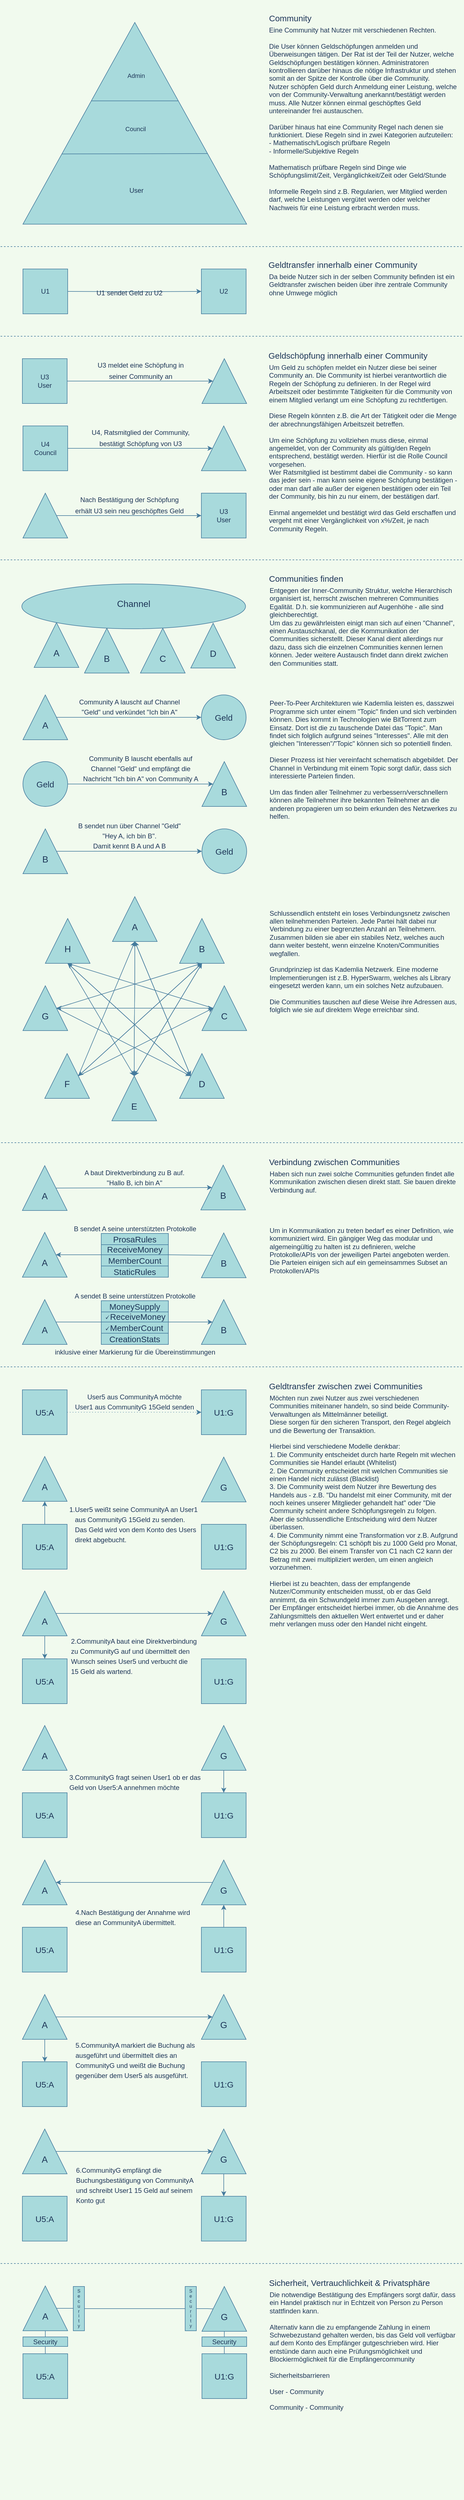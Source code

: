 <mxfile>
    <diagram id="wyb5WhILS7ZEgYiXsJ8k" name="Page-1">
        <mxGraphModel dx="1204" dy="957" grid="1" gridSize="10" guides="1" tooltips="1" connect="1" arrows="1" fold="1" page="1" pageScale="1" pageWidth="827" pageHeight="1169" background="#F1FAEE" math="0" shadow="0">
            <root>
                <mxCell id="0"/>
                <mxCell id="1" parent="0"/>
                <mxCell id="2" value="" style="triangle;whiteSpace=wrap;html=1;direction=north;fillColor=#A8DADC;strokeColor=#457B9D;fontColor=#1D3557;" parent="1" vertex="1">
                    <mxGeometry x="40" y="40" width="400" height="360" as="geometry"/>
                </mxCell>
                <mxCell id="4" value="" style="endArrow=none;html=1;entryX=0.611;entryY=0.694;entryDx=0;entryDy=0;entryPerimeter=0;exitX=0.611;exitY=0.305;exitDx=0;exitDy=0;exitPerimeter=0;strokeColor=#457B9D;fontColor=#1D3557;labelBackgroundColor=#F1FAEE;" parent="1" source="2" target="2" edge="1">
                    <mxGeometry width="50" height="50" relative="1" as="geometry">
                        <mxPoint x="163" y="180" as="sourcePoint"/>
                        <mxPoint x="300" y="180" as="targetPoint"/>
                    </mxGeometry>
                </mxCell>
                <mxCell id="5" value="Admin" style="edgeLabel;html=1;align=center;verticalAlign=middle;resizable=0;points=[];labelBackgroundColor=none;fontColor=#1D3557;" parent="4" vertex="1" connectable="0">
                    <mxGeometry x="0.686" y="-2" relative="1" as="geometry">
                        <mxPoint x="-51" y="-47" as="offset"/>
                    </mxGeometry>
                </mxCell>
                <mxCell id="6" value="" style="endArrow=none;html=1;exitX=0.348;exitY=0.174;exitDx=0;exitDy=0;exitPerimeter=0;entryX=0.35;entryY=0.825;entryDx=0;entryDy=0;entryPerimeter=0;strokeColor=#457B9D;fontColor=#1D3557;labelBackgroundColor=#F1FAEE;" parent="1" source="2" target="2" edge="1">
                    <mxGeometry width="50" height="50" relative="1" as="geometry">
                        <mxPoint x="140" y="274" as="sourcePoint"/>
                        <mxPoint x="340" y="274" as="targetPoint"/>
                    </mxGeometry>
                </mxCell>
                <mxCell id="7" value="Council" style="edgeLabel;html=1;align=center;verticalAlign=middle;resizable=0;points=[];labelBackgroundColor=none;fontColor=#1D3557;" parent="6" vertex="1" connectable="0">
                    <mxGeometry x="0.686" y="-2" relative="1" as="geometry">
                        <mxPoint x="-88" y="-46" as="offset"/>
                    </mxGeometry>
                </mxCell>
                <mxCell id="12" value="User" style="text;html=1;strokeColor=none;fillColor=none;align=center;verticalAlign=middle;whiteSpace=wrap;rounded=0;fontColor=#1D3557;" parent="1" vertex="1">
                    <mxGeometry x="223" y="330" width="40" height="20" as="geometry"/>
                </mxCell>
                <mxCell id="22" value="&lt;font style=&quot;font-size: 12px&quot;&gt;U1 sendet Geld zu U2&lt;br&gt;&lt;/font&gt;" style="edgeStyle=orthogonalEdgeStyle;rounded=0;orthogonalLoop=1;jettySize=auto;html=1;exitX=1;exitY=0.5;exitDx=0;exitDy=0;entryX=0;entryY=0.5;entryDx=0;entryDy=0;fontSize=16;strokeColor=#457B9D;fontColor=#1D3557;labelBackgroundColor=none;" parent="1" target="14" edge="1">
                    <mxGeometry y="10" relative="1" as="geometry">
                        <mxPoint x="120.0" y="520" as="sourcePoint"/>
                        <mxPoint x="320" y="520" as="targetPoint"/>
                        <mxPoint as="offset"/>
                    </mxGeometry>
                </mxCell>
                <mxCell id="13" value="U1" style="whiteSpace=wrap;html=1;aspect=fixed;strokeColor=#457B9D;fillColor=#A8DADC;fontColor=#1D3557;" parent="1" vertex="1">
                    <mxGeometry x="40" y="480" width="80" height="80" as="geometry"/>
                </mxCell>
                <mxCell id="14" value="U2" style="whiteSpace=wrap;html=1;aspect=fixed;fontColor=#1D3557;strokeColor=#457B9D;fillColor=#A8DADC;" parent="1" vertex="1">
                    <mxGeometry x="359" y="480" width="80" height="80" as="geometry"/>
                </mxCell>
                <mxCell id="27" value="&lt;font style=&quot;font-size: 12px&quot;&gt;U4, Ratsmitglied der Community,&lt;br&gt;bestätigt Schöpfung von U3&lt;/font&gt;" style="edgeStyle=orthogonalEdgeStyle;rounded=0;orthogonalLoop=1;jettySize=auto;html=1;exitX=1;exitY=0.5;exitDx=0;exitDy=0;fontSize=16;entryX=0.5;entryY=0;entryDx=0;entryDy=0;labelBackgroundColor=none;strokeColor=#457B9D;fontColor=#1D3557;" parent="1" source="15" target="26" edge="1">
                    <mxGeometry y="20" relative="1" as="geometry">
                        <mxPoint x="310" y="800" as="targetPoint"/>
                        <mxPoint as="offset"/>
                    </mxGeometry>
                </mxCell>
                <mxCell id="15" value="U4&lt;br&gt;Council" style="whiteSpace=wrap;html=1;aspect=fixed;fillColor=#A8DADC;strokeColor=#457B9D;fontColor=#1D3557;" parent="1" vertex="1">
                    <mxGeometry x="40" y="760" width="80" height="80" as="geometry"/>
                </mxCell>
                <mxCell id="25" value="&lt;font style=&quot;font-size: 12px&quot;&gt;U3 meldet eine Schöpfung in&lt;br&gt;seiner Community an&lt;/font&gt;" style="edgeStyle=orthogonalEdgeStyle;rounded=0;orthogonalLoop=1;jettySize=auto;html=1;entryX=0.5;entryY=0;entryDx=0;entryDy=0;fontSize=16;strokeColor=#457B9D;fontColor=#1D3557;labelBackgroundColor=none;" parent="1" source="16" target="24" edge="1">
                    <mxGeometry x="0.004" y="20" relative="1" as="geometry">
                        <mxPoint as="offset"/>
                    </mxGeometry>
                </mxCell>
                <mxCell id="16" value="U3&lt;br&gt;User" style="whiteSpace=wrap;html=1;aspect=fixed;fontColor=#1D3557;strokeColor=#457B9D;fillColor=#A8DADC;" parent="1" vertex="1">
                    <mxGeometry x="39" y="640" width="80" height="80" as="geometry"/>
                </mxCell>
                <mxCell id="17" value="&lt;font style=&quot;font-size: 15px&quot;&gt;Community&lt;/font&gt;" style="text;html=1;strokeColor=none;fillColor=none;align=left;verticalAlign=middle;whiteSpace=wrap;rounded=0;fontSize=16;fontColor=#1D3557;" parent="1" vertex="1">
                    <mxGeometry x="478" y="25" width="340" height="14" as="geometry"/>
                </mxCell>
                <mxCell id="18" value="Eine Community hat Nutzer mit verschiedenen Rechten.&lt;br&gt;&lt;br&gt;Die User können Geldschöpfungen anmelden und Überweisungen tätigen. Der Rat ist der Teil der Nutzer, welche Geldschöpfungen bestätigen können. Administratoren kontrollieren darüber hinaus die nötige Infrastruktur und stehen somit an der Spitze der Kontrolle über die Community.&lt;br&gt;Nutzer schöpfen Geld durch Anmeldung einer Leistung, welche von der Community-Verwaltung anerkannt/bestätigt werden muss. Alle Nutzer können einmal geschöpftes Geld untereinander frei austauschen.&lt;br&gt;&lt;br&gt;Darüber hinaus hat eine Community Regel nach denen sie funktioniert. Diese Regeln sind in zwei Kategorien aufzuteilen:&lt;br&gt;- Mathematisch/Logisch prüfbare Regeln&lt;br&gt;- Informelle/Subjektive Regeln&lt;br&gt;&lt;br&gt;Mathematisch prüfbare Regeln sind Dinge wie Schöpfungslimit/Zeit, Vergänglichkeit/Zeit oder Geld/Stunde&lt;br&gt;&lt;br&gt;Informelle Regeln sind z.B. Regularien, wer Mitglied werden darf, welche Leistungen vergütet werden oder welcher Nachweis für eine Leistung erbracht werden muss." style="text;html=1;strokeColor=none;fillColor=none;align=left;verticalAlign=top;whiteSpace=wrap;rounded=0;fontColor=#1D3557;" parent="1" vertex="1">
                    <mxGeometry x="478" y="40" width="340" height="380" as="geometry"/>
                </mxCell>
                <mxCell id="21" value="" style="endArrow=none;dashed=1;html=1;fontSize=16;strokeColor=#457B9D;labelBackgroundColor=#F1FAEE;fontColor=#1D3557;" parent="1" edge="1">
                    <mxGeometry width="50" height="50" relative="1" as="geometry">
                        <mxPoint y="440" as="sourcePoint"/>
                        <mxPoint x="825" y="440" as="targetPoint"/>
                    </mxGeometry>
                </mxCell>
                <mxCell id="24" value="" style="triangle;whiteSpace=wrap;html=1;fontSize=16;align=left;verticalAlign=top;direction=north;fontColor=#1D3557;strokeColor=#457B9D;fillColor=#A8DADC;" parent="1" vertex="1">
                    <mxGeometry x="360" y="640" width="80" height="80" as="geometry"/>
                </mxCell>
                <mxCell id="26" value="" style="triangle;whiteSpace=wrap;html=1;fontSize=16;align=left;verticalAlign=top;direction=north;fillColor=#A8DADC;strokeColor=#457B9D;fontColor=#1D3557;" parent="1" vertex="1">
                    <mxGeometry x="359" y="760" width="80" height="80" as="geometry"/>
                </mxCell>
                <mxCell id="33" value="&lt;font style=&quot;font-size: 12px&quot;&gt;Nach Bestätigung der Schöpfung&lt;br&gt;erhält U3 sein neu geschöpftes Geld&lt;br&gt;&lt;/font&gt;" style="edgeStyle=orthogonalEdgeStyle;rounded=0;orthogonalLoop=1;jettySize=auto;html=1;exitX=0.5;exitY=1;exitDx=0;exitDy=0;entryX=0;entryY=0.5;entryDx=0;entryDy=0;fontSize=16;labelBackgroundColor=none;strokeColor=#457B9D;fontColor=#1D3557;" parent="1" source="30" target="31" edge="1">
                    <mxGeometry y="20" relative="1" as="geometry">
                        <mxPoint as="offset"/>
                    </mxGeometry>
                </mxCell>
                <mxCell id="30" value="" style="triangle;whiteSpace=wrap;html=1;fontSize=16;align=left;verticalAlign=top;direction=north;fillColor=#A8DADC;strokeColor=#457B9D;fontColor=#1D3557;" parent="1" vertex="1">
                    <mxGeometry x="40" y="880" width="80" height="80" as="geometry"/>
                </mxCell>
                <mxCell id="31" value="U3&lt;br&gt;User" style="whiteSpace=wrap;html=1;aspect=fixed;fillColor=#A8DADC;strokeColor=#457B9D;fontColor=#1D3557;" parent="1" vertex="1">
                    <mxGeometry x="359" y="880" width="80" height="80" as="geometry"/>
                </mxCell>
                <mxCell id="36" value="Geldtransfer innerhalb einer Community" style="text;html=1;strokeColor=none;fillColor=none;align=left;verticalAlign=middle;whiteSpace=wrap;rounded=0;fontSize=15;fontColor=#1D3557;" parent="1" vertex="1">
                    <mxGeometry x="477" y="472" width="310" as="geometry"/>
                </mxCell>
                <mxCell id="37" value="Da beide Nutzer sich in der selben Community befinden ist ein Geldtransfer zwischen beiden über ihre zentrale Community ohne Umwege möglich" style="text;html=1;strokeColor=none;fillColor=none;align=left;verticalAlign=top;whiteSpace=wrap;rounded=0;fontColor=#1D3557;" parent="1" vertex="1">
                    <mxGeometry x="478" y="480" width="340" height="80" as="geometry"/>
                </mxCell>
                <mxCell id="38" value="Geldschöpfung innerhalb einer Community" style="text;html=1;strokeColor=none;fillColor=none;align=left;verticalAlign=middle;whiteSpace=wrap;rounded=0;fontSize=15;fontColor=#1D3557;" parent="1" vertex="1">
                    <mxGeometry x="477" y="634" width="310" as="geometry"/>
                </mxCell>
                <mxCell id="39" value="Um Geld zu schöpfen meldet ein Nutzer diese bei seiner Community an. Die Community ist hierbei verantwortlich die Regeln der Schöpfung zu definieren. In der Regel wird Arbeitszeit oder bestimmte Tätigkeiten für die Community von einem Mitglied verlangt um eine Schöpfung zu rechtfertigen.&lt;br&gt;&lt;br&gt;Diese Regeln könnten z.B. die Art der Tätigkeit oder die Menge der abrechnungsfähigen Arbeitszeit betreffen.&lt;br&gt;&lt;br&gt;Um eine Schöpfung zu vollziehen muss diese, einmal angemeldet, von der Community als gültig/den Regeln entsprechend, bestätigt werden. Hierfür ist die Rolle Council vorgesehen.&lt;br&gt;Wer Ratsmitglied ist bestimmt dabei die Community - so kann das jeder sein - man kann seine eigene Schöpfung bestätigen - oder man darf alle außer der eigenen bestätigen oder ein Teil der Community, bis hin zu nur einem, der bestätigen darf.&lt;br&gt;&lt;br&gt;Einmal angemeldet und bestätigt wird das Geld erschaffen und vergeht mit einer Vergänglichkeit von x%/Zeit, je nach Community Regeln." style="text;html=1;strokeColor=none;fillColor=none;align=left;verticalAlign=top;whiteSpace=wrap;rounded=0;fontColor=#1D3557;" parent="1" vertex="1">
                    <mxGeometry x="478" y="642" width="340" height="318" as="geometry"/>
                </mxCell>
                <mxCell id="41" value="" style="endArrow=none;dashed=1;html=1;fontSize=16;strokeColor=#457B9D;labelBackgroundColor=#F1FAEE;fontColor=#1D3557;" parent="1" edge="1">
                    <mxGeometry width="50" height="50" relative="1" as="geometry">
                        <mxPoint y="600" as="sourcePoint"/>
                        <mxPoint x="825" y="600" as="targetPoint"/>
                    </mxGeometry>
                </mxCell>
                <mxCell id="44" value="" style="endArrow=none;dashed=1;html=1;fontSize=16;strokeColor=#457B9D;labelBackgroundColor=#F1FAEE;fontColor=#1D3557;" parent="1" edge="1">
                    <mxGeometry width="50" height="50" relative="1" as="geometry">
                        <mxPoint y="999" as="sourcePoint"/>
                        <mxPoint x="825" y="999" as="targetPoint"/>
                    </mxGeometry>
                </mxCell>
                <mxCell id="46" value="&lt;br&gt;&lt;br&gt;A" style="triangle;whiteSpace=wrap;html=1;fontSize=16;align=center;verticalAlign=top;direction=north;fillColor=#A8DADC;strokeColor=#457B9D;fontColor=#1D3557;" parent="1" vertex="1">
                    <mxGeometry x="60" y="1111" width="80" height="80" as="geometry"/>
                </mxCell>
                <mxCell id="47" value="&lt;br&gt;&lt;br&gt;&lt;div&gt;&lt;span&gt;B&lt;/span&gt;&lt;/div&gt;" style="triangle;whiteSpace=wrap;html=1;fontSize=16;align=center;verticalAlign=top;direction=north;fillColor=#A8DADC;strokeColor=#457B9D;fontColor=#1D3557;" parent="1" vertex="1">
                    <mxGeometry x="150" y="1121" width="80" height="80" as="geometry"/>
                </mxCell>
                <mxCell id="48" value="&lt;br&gt;&lt;br&gt;C" style="triangle;whiteSpace=wrap;html=1;fontSize=16;align=center;verticalAlign=top;direction=north;fillColor=#A8DADC;strokeColor=#457B9D;fontColor=#1D3557;" parent="1" vertex="1">
                    <mxGeometry x="250" y="1121" width="80" height="80" as="geometry"/>
                </mxCell>
                <mxCell id="49" value="&lt;br&gt;Channel" style="ellipse;whiteSpace=wrap;html=1;fontSize=16;align=center;verticalAlign=top;fillColor=#A8DADC;strokeColor=#457B9D;fontColor=#1D3557;" parent="1" vertex="1">
                    <mxGeometry x="38" y="1042" width="400" height="80" as="geometry"/>
                </mxCell>
                <mxCell id="52" value="&lt;br&gt;&lt;br&gt;D" style="triangle;whiteSpace=wrap;html=1;fontSize=16;align=center;verticalAlign=top;direction=north;fillColor=#A8DADC;strokeColor=#457B9D;fontColor=#1D3557;" parent="1" vertex="1">
                    <mxGeometry x="340" y="1112" width="80" height="80" as="geometry"/>
                </mxCell>
                <mxCell id="54" value="&lt;font style=&quot;font-size: 15px&quot;&gt;Communities finden&lt;/font&gt;" style="text;html=1;strokeColor=none;fillColor=none;align=left;verticalAlign=middle;whiteSpace=wrap;rounded=0;fontSize=16;fontColor=#1D3557;" parent="1" vertex="1">
                    <mxGeometry x="478" y="1032" width="310" as="geometry"/>
                </mxCell>
                <mxCell id="55" value="Entgegen der Inner-Community Struktur, welche Hierarchisch organisiert ist, herrscht zwischen mehreren Communities Egalität. D.h. sie kommunizieren auf Augenhöhe - alle sind gleichberechtigt.&lt;br&gt;Um das zu gewährleisten einigt man sich auf einen &quot;Channel&quot;, einen Austauschkanal, der die Kommunikation der Communities sicherstellt. Dieser Kanal dient allerdings nur dazu, dass sich die einzelnen Communities kennen lernen können. Jeder weitere Austausch findet dann direkt zwichen den Communities statt.&lt;br&gt;&lt;br&gt;&lt;br&gt;&lt;br&gt;&lt;br&gt;Peer-To-Peer Architekturen wie Kademlia leisten es, dasszwei Programme sich unter einem &quot;Topic&quot; finden und sich verbinden können. Dies kommt in Technologien wie BitTorrent zum Einsatz. Dort ist die zu tauschende Datei das &quot;Topic&quot;. Man findet sich folglich aufgrund seines &quot;Interesses&quot;. Alle mit den gleichen &quot;Interessen&quot;/&quot;Topic&quot; können sich so potentiell finden.&lt;br&gt;&lt;br&gt;Dieser Prozess ist hier vereinfacht schematisch abgebildet. Der Channel in Verbindung mit einem Topic sorgt dafür, dass sich interessierte Parteien finden.&lt;br&gt;&lt;br&gt;Um das finden aller Teilnehmer zu verbessern/verschnellern können alle Teilnehmer ihre bekannten Teilnehmer an die anderen propagieren um so beim erkunden des Netzwerkes zu helfen.&lt;br&gt;&lt;br&gt;&lt;br&gt;&lt;br&gt;&lt;br&gt;&lt;br&gt;&lt;br&gt;&lt;br&gt;&lt;br&gt;&lt;br&gt;&lt;br&gt;&lt;br&gt;Schlussendlich entsteht ein loses Verbindungsnetz zwischen allen teilnehmenden Parteien. Jede Partei hält dabei nur Verbindung zu einer begrenzten Anzahl an Teilnehmern. Zusammen bilden sie aber ein stabiles Netz, welches auch dann weiter besteht, wenn einzelne Knoten/Communities wegfallen.&lt;br&gt;&lt;br&gt;Grundprinziep ist das Kademlia Netzwerk. Eine moderne Implementierungen ist z.B. HyperSwarm, welches als Library eingesetzt werden kann, um ein solches Netz aufzubauen.&lt;br&gt;&lt;br&gt;Die Communities tauschen auf diese Weise ihre Adressen aus, folglich wie sie auf direktem Wege erreichbar sind." style="text;html=1;strokeColor=none;fillColor=none;align=left;verticalAlign=top;whiteSpace=wrap;rounded=0;fontColor=#1D3557;" parent="1" vertex="1">
                    <mxGeometry x="479" y="1040" width="340" height="940" as="geometry"/>
                </mxCell>
                <mxCell id="63" value="&lt;font style=&quot;font-size: 12px&quot;&gt;Community A lauscht auf Channel&lt;br&gt;&quot;Geld&quot; und verkündet &quot;Ich bin A&quot;&lt;/font&gt;" style="edgeStyle=orthogonalEdgeStyle;rounded=0;orthogonalLoop=1;jettySize=auto;html=1;exitX=0.5;exitY=1;exitDx=0;exitDy=0;entryX=0;entryY=0.5;entryDx=0;entryDy=0;fontSize=15;labelBackgroundColor=none;strokeColor=#457B9D;fontColor=#1D3557;" parent="1" source="59" target="62" edge="1">
                    <mxGeometry x="0.004" y="20" relative="1" as="geometry">
                        <mxPoint as="offset"/>
                    </mxGeometry>
                </mxCell>
                <mxCell id="59" value="&lt;br&gt;&lt;br&gt;A" style="triangle;whiteSpace=wrap;html=1;fontSize=16;align=center;verticalAlign=top;direction=north;fillColor=#A8DADC;strokeColor=#457B9D;fontColor=#1D3557;" parent="1" vertex="1">
                    <mxGeometry x="40" y="1240" width="80" height="80" as="geometry"/>
                </mxCell>
                <mxCell id="62" value="Geld" style="ellipse;whiteSpace=wrap;html=1;aspect=fixed;fontSize=15;align=center;fillColor=#A8DADC;strokeColor=#457B9D;fontColor=#1D3557;" parent="1" vertex="1">
                    <mxGeometry x="359" y="1240" width="80" height="80" as="geometry"/>
                </mxCell>
                <mxCell id="64" value="&lt;br&gt;&lt;br&gt;&lt;div&gt;&lt;span&gt;B&lt;/span&gt;&lt;/div&gt;" style="triangle;whiteSpace=wrap;html=1;fontSize=16;align=center;verticalAlign=top;direction=north;fillColor=#A8DADC;strokeColor=#457B9D;fontColor=#1D3557;" parent="1" vertex="1">
                    <mxGeometry x="360" y="1359" width="80" height="80" as="geometry"/>
                </mxCell>
                <mxCell id="66" value="&lt;font style=&quot;font-size: 12px&quot;&gt;Community B lauscht ebenfalls auf&lt;br&gt;Channel &quot;Geld&quot; und empfängt die&lt;br&gt;Nachricht &quot;Ich bin A&quot; von Community A&lt;/font&gt;" style="edgeStyle=orthogonalEdgeStyle;rounded=0;orthogonalLoop=1;jettySize=auto;html=1;exitX=1;exitY=0.5;exitDx=0;exitDy=0;entryX=0.5;entryY=0;entryDx=0;entryDy=0;fontSize=15;labelBackgroundColor=none;strokeColor=#457B9D;fontColor=#1D3557;" parent="1" source="65" target="64" edge="1">
                    <mxGeometry y="29" relative="1" as="geometry">
                        <mxPoint as="offset"/>
                    </mxGeometry>
                </mxCell>
                <mxCell id="65" value="Geld" style="ellipse;whiteSpace=wrap;html=1;aspect=fixed;fontSize=15;align=center;fillColor=#A8DADC;strokeColor=#457B9D;fontColor=#1D3557;" parent="1" vertex="1">
                    <mxGeometry x="40" y="1359" width="80" height="80" as="geometry"/>
                </mxCell>
                <mxCell id="69" value="&lt;font style=&quot;font-size: 12px&quot;&gt;&lt;font style=&quot;font-size: 12px&quot;&gt;B sendet nun über Channel &quot;Geld&quot;&lt;br&gt;&quot;Hey A, ich bin B&quot;.&lt;br&gt;&lt;/font&gt;Damit kennt B A und A B&lt;/font&gt;" style="edgeStyle=orthogonalEdgeStyle;rounded=0;orthogonalLoop=1;jettySize=auto;html=1;exitX=0.5;exitY=1;exitDx=0;exitDy=0;entryX=0;entryY=0.5;entryDx=0;entryDy=0;fontSize=15;labelBackgroundColor=none;strokeColor=#457B9D;fontColor=#1D3557;" parent="1" source="67" target="68" edge="1">
                    <mxGeometry y="29" relative="1" as="geometry">
                        <mxPoint as="offset"/>
                    </mxGeometry>
                </mxCell>
                <mxCell id="67" value="&lt;br&gt;&lt;br&gt;&lt;div&gt;&lt;span&gt;B&lt;/span&gt;&lt;/div&gt;" style="triangle;whiteSpace=wrap;html=1;fontSize=16;align=center;verticalAlign=top;direction=north;fillColor=#A8DADC;strokeColor=#457B9D;fontColor=#1D3557;" parent="1" vertex="1">
                    <mxGeometry x="40" y="1479" width="80" height="80" as="geometry"/>
                </mxCell>
                <mxCell id="68" value="Geld" style="ellipse;whiteSpace=wrap;html=1;aspect=fixed;fontSize=15;align=center;fillColor=#A8DADC;strokeColor=#457B9D;fontColor=#1D3557;" parent="1" vertex="1">
                    <mxGeometry x="360" y="1479" width="80" height="80" as="geometry"/>
                </mxCell>
                <mxCell id="81" style="orthogonalLoop=1;jettySize=auto;html=1;exitX=0;exitY=0.5;exitDx=0;exitDy=0;fontSize=15;rounded=0;labelBackgroundColor=#F1FAEE;strokeColor=#457B9D;fontColor=#1D3557;" parent="1" source="70" edge="1">
                    <mxGeometry relative="1" as="geometry">
                        <mxPoint x="340" y="1920" as="targetPoint"/>
                    </mxGeometry>
                </mxCell>
                <mxCell id="84" style="edgeStyle=orthogonalEdgeStyle;curved=1;orthogonalLoop=1;jettySize=auto;html=1;exitX=0;exitY=0.5;exitDx=0;exitDy=0;entryX=1;entryY=0.5;entryDx=0;entryDy=0;fontSize=15;labelBackgroundColor=#F1FAEE;strokeColor=#457B9D;fontColor=#1D3557;" parent="1" source="70" target="74" edge="1">
                    <mxGeometry relative="1" as="geometry"/>
                </mxCell>
                <mxCell id="70" value="&lt;br&gt;&lt;br&gt;A" style="triangle;whiteSpace=wrap;html=1;fontSize=16;align=center;verticalAlign=top;direction=north;fillColor=#A8DADC;strokeColor=#457B9D;fontColor=#1D3557;" parent="1" vertex="1">
                    <mxGeometry x="200" y="1600" width="80" height="80" as="geometry"/>
                </mxCell>
                <mxCell id="83" style="orthogonalLoop=1;jettySize=auto;html=1;exitX=0;exitY=0.5;exitDx=0;exitDy=0;entryX=0.5;entryY=1;entryDx=0;entryDy=0;fontSize=15;labelBackgroundColor=#F1FAEE;strokeColor=#457B9D;fontColor=#1D3557;" parent="1" source="71" target="75" edge="1">
                    <mxGeometry relative="1" as="geometry"/>
                </mxCell>
                <mxCell id="85" style="orthogonalLoop=1;jettySize=auto;html=1;exitX=0;exitY=0.5;exitDx=0;exitDy=0;entryX=1;entryY=0.5;entryDx=0;entryDy=0;fontSize=15;labelBackgroundColor=#F1FAEE;strokeColor=#457B9D;fontColor=#1D3557;" parent="1" source="71" target="74" edge="1">
                    <mxGeometry relative="1" as="geometry"/>
                </mxCell>
                <mxCell id="71" value="&lt;br&gt;&lt;br&gt;B" style="triangle;whiteSpace=wrap;html=1;fontSize=16;align=center;verticalAlign=top;direction=north;fillColor=#A8DADC;strokeColor=#457B9D;fontColor=#1D3557;" parent="1" vertex="1">
                    <mxGeometry x="320" y="1639" width="80" height="80" as="geometry"/>
                </mxCell>
                <mxCell id="86" style="edgeStyle=orthogonalEdgeStyle;curved=1;orthogonalLoop=1;jettySize=auto;html=1;exitX=0.5;exitY=0;exitDx=0;exitDy=0;entryX=0.5;entryY=1;entryDx=0;entryDy=0;fontSize=15;labelBackgroundColor=#F1FAEE;strokeColor=#457B9D;fontColor=#1D3557;" parent="1" source="72" target="76" edge="1">
                    <mxGeometry relative="1" as="geometry">
                        <Array as="points">
                            <mxPoint x="290" y="1799"/>
                            <mxPoint x="290" y="1799"/>
                        </Array>
                    </mxGeometry>
                </mxCell>
                <mxCell id="87" style="orthogonalLoop=1;jettySize=auto;html=1;exitX=0.5;exitY=0;exitDx=0;exitDy=0;entryX=0;entryY=0.5;entryDx=0;entryDy=0;fontSize=15;labelBackgroundColor=#F1FAEE;strokeColor=#457B9D;fontColor=#1D3557;" parent="1" source="72" target="77" edge="1">
                    <mxGeometry relative="1" as="geometry"/>
                </mxCell>
                <mxCell id="72" value="&lt;br&gt;&lt;br&gt;C" style="triangle;whiteSpace=wrap;html=1;fontSize=16;align=center;verticalAlign=top;direction=north;fillColor=#A8DADC;strokeColor=#457B9D;fontColor=#1D3557;" parent="1" vertex="1">
                    <mxGeometry x="360" y="1759" width="80" height="80" as="geometry"/>
                </mxCell>
                <mxCell id="89" style="orthogonalLoop=1;jettySize=auto;html=1;exitX=0.5;exitY=0;exitDx=0;exitDy=0;entryX=0;entryY=0.5;entryDx=0;entryDy=0;fontSize=15;labelBackgroundColor=#F1FAEE;strokeColor=#457B9D;fontColor=#1D3557;" parent="1" source="73" target="77" edge="1">
                    <mxGeometry relative="1" as="geometry"/>
                </mxCell>
                <mxCell id="90" style="orthogonalLoop=1;jettySize=auto;html=1;exitX=0.5;exitY=0;exitDx=0;exitDy=0;entryX=0;entryY=0.5;entryDx=0;entryDy=0;fontSize=15;labelBackgroundColor=#F1FAEE;strokeColor=#457B9D;fontColor=#1D3557;" parent="1" source="73" target="70" edge="1">
                    <mxGeometry relative="1" as="geometry"/>
                </mxCell>
                <mxCell id="73" value="&lt;br&gt;&lt;br&gt;D" style="triangle;whiteSpace=wrap;html=1;fontSize=16;align=center;verticalAlign=top;direction=north;fillColor=#A8DADC;strokeColor=#457B9D;fontColor=#1D3557;" parent="1" vertex="1">
                    <mxGeometry x="320" y="1880" width="80" height="80" as="geometry"/>
                </mxCell>
                <mxCell id="91" style="edgeStyle=orthogonalEdgeStyle;curved=1;orthogonalLoop=1;jettySize=auto;html=1;exitX=1;exitY=0.5;exitDx=0;exitDy=0;entryX=0;entryY=0.5;entryDx=0;entryDy=0;fontSize=15;labelBackgroundColor=#F1FAEE;strokeColor=#457B9D;fontColor=#1D3557;" parent="1" source="74" target="70" edge="1">
                    <mxGeometry relative="1" as="geometry"/>
                </mxCell>
                <mxCell id="93" style="orthogonalLoop=1;jettySize=auto;html=1;exitX=1;exitY=0.5;exitDx=0;exitDy=0;entryX=0;entryY=0.5;entryDx=0;entryDy=0;fontSize=15;labelBackgroundColor=#F1FAEE;strokeColor=#457B9D;fontColor=#1D3557;" parent="1" source="74" target="71" edge="1">
                    <mxGeometry relative="1" as="geometry"/>
                </mxCell>
                <mxCell id="74" value="&lt;br&gt;&lt;br&gt;E" style="triangle;whiteSpace=wrap;html=1;fontSize=16;align=center;verticalAlign=top;direction=north;fillColor=#A8DADC;strokeColor=#457B9D;fontColor=#1D3557;" parent="1" vertex="1">
                    <mxGeometry x="199" y="1920" width="80" height="80" as="geometry"/>
                </mxCell>
                <mxCell id="95" style="orthogonalLoop=1;jettySize=auto;html=1;exitX=0.5;exitY=1;exitDx=0;exitDy=0;entryX=0;entryY=0.5;entryDx=0;entryDy=0;fontSize=15;labelBackgroundColor=#F1FAEE;strokeColor=#457B9D;fontColor=#1D3557;" parent="1" source="75" target="71" edge="1">
                    <mxGeometry relative="1" as="geometry"/>
                </mxCell>
                <mxCell id="96" style="orthogonalLoop=1;jettySize=auto;html=1;exitX=0.5;exitY=1;exitDx=0;exitDy=0;entryX=0.5;entryY=0;entryDx=0;entryDy=0;fontSize=15;labelBackgroundColor=#F1FAEE;strokeColor=#457B9D;fontColor=#1D3557;" parent="1" source="75" target="72" edge="1">
                    <mxGeometry relative="1" as="geometry"/>
                </mxCell>
                <mxCell id="105" style="edgeStyle=none;rounded=0;orthogonalLoop=1;jettySize=auto;html=1;exitX=0.5;exitY=1;exitDx=0;exitDy=0;entryX=0;entryY=0.5;entryDx=0;entryDy=0;fontSize=15;strokeColor=#457B9D;labelBackgroundColor=#F1FAEE;fontColor=#1D3557;" parent="1" source="75" target="70" edge="1">
                    <mxGeometry relative="1" as="geometry"/>
                </mxCell>
                <mxCell id="75" value="&lt;br&gt;&lt;br&gt;F" style="triangle;whiteSpace=wrap;html=1;fontSize=16;align=center;verticalAlign=top;direction=north;fillColor=#A8DADC;strokeColor=#457B9D;fontColor=#1D3557;" parent="1" vertex="1">
                    <mxGeometry x="79" y="1880" width="80" height="80" as="geometry"/>
                </mxCell>
                <mxCell id="97" style="edgeStyle=orthogonalEdgeStyle;curved=1;orthogonalLoop=1;jettySize=auto;html=1;exitX=0.5;exitY=1;exitDx=0;exitDy=0;fontSize=15;entryX=0.5;entryY=0;entryDx=0;entryDy=0;labelBackgroundColor=#F1FAEE;strokeColor=#457B9D;fontColor=#1D3557;" parent="1" source="76" target="72" edge="1">
                    <mxGeometry relative="1" as="geometry">
                        <mxPoint x="360" y="1799.059" as="targetPoint"/>
                    </mxGeometry>
                </mxCell>
                <mxCell id="98" style="orthogonalLoop=1;jettySize=auto;html=1;exitX=0.5;exitY=1;exitDx=0;exitDy=0;fontSize=15;labelBackgroundColor=#F1FAEE;strokeColor=#457B9D;fontColor=#1D3557;" parent="1" source="76" edge="1">
                    <mxGeometry relative="1" as="geometry">
                        <mxPoint x="340" y="1920" as="targetPoint"/>
                    </mxGeometry>
                </mxCell>
                <mxCell id="104" style="edgeStyle=none;rounded=0;orthogonalLoop=1;jettySize=auto;html=1;exitX=0.5;exitY=1;exitDx=0;exitDy=0;entryX=0;entryY=0.5;entryDx=0;entryDy=0;fontSize=15;strokeColor=#457B9D;labelBackgroundColor=#F1FAEE;fontColor=#1D3557;" parent="1" source="76" target="71" edge="1">
                    <mxGeometry relative="1" as="geometry"/>
                </mxCell>
                <mxCell id="76" value="&lt;br&gt;&lt;br&gt;G" style="triangle;whiteSpace=wrap;html=1;fontSize=16;align=center;verticalAlign=top;direction=north;fillColor=#A8DADC;strokeColor=#457B9D;fontColor=#1D3557;" parent="1" vertex="1">
                    <mxGeometry x="40" y="1759" width="80" height="80" as="geometry"/>
                </mxCell>
                <mxCell id="99" style="orthogonalLoop=1;jettySize=auto;html=1;exitX=0;exitY=0.5;exitDx=0;exitDy=0;entryX=0.5;entryY=0;entryDx=0;entryDy=0;fontSize=15;labelBackgroundColor=#F1FAEE;strokeColor=#457B9D;fontColor=#1D3557;" parent="1" source="77" target="73" edge="1">
                    <mxGeometry relative="1" as="geometry"/>
                </mxCell>
                <mxCell id="100" style="orthogonalLoop=1;jettySize=auto;html=1;exitX=0;exitY=0.5;exitDx=0;exitDy=0;fontSize=15;entryX=1;entryY=0.5;entryDx=0;entryDy=0;labelBackgroundColor=#F1FAEE;strokeColor=#457B9D;fontColor=#1D3557;" parent="1" source="77" target="74" edge="1">
                    <mxGeometry relative="1" as="geometry">
                        <mxPoint x="119.882" y="1740.0" as="targetPoint"/>
                    </mxGeometry>
                </mxCell>
                <mxCell id="77" value="&lt;br&gt;&lt;br&gt;H" style="triangle;whiteSpace=wrap;html=1;fontSize=16;align=center;verticalAlign=top;direction=north;fillColor=#A8DADC;strokeColor=#457B9D;fontColor=#1D3557;" parent="1" vertex="1">
                    <mxGeometry x="80" y="1639" width="80" height="80" as="geometry"/>
                </mxCell>
                <mxCell id="106" value="" style="endArrow=none;dashed=1;html=1;fontSize=16;strokeColor=#457B9D;labelBackgroundColor=#F1FAEE;fontColor=#1D3557;" parent="1" edge="1">
                    <mxGeometry width="50" height="50" relative="1" as="geometry">
                        <mxPoint x="1" y="2039" as="sourcePoint"/>
                        <mxPoint x="826" y="2039" as="targetPoint"/>
                    </mxGeometry>
                </mxCell>
                <mxCell id="107" value="&lt;font style=&quot;font-size: 15px&quot;&gt;Verbindung zwischen Communities&lt;/font&gt;" style="text;html=1;strokeColor=none;fillColor=none;align=left;verticalAlign=middle;whiteSpace=wrap;rounded=0;fontSize=16;fontColor=#1D3557;" parent="1" vertex="1">
                    <mxGeometry x="478" y="2073" width="310" as="geometry"/>
                </mxCell>
                <mxCell id="108" value="Haben sich nun zwei solche Communities gefunden findet alle Kommunikation zwischen diesen direkt statt. Sie bauen direkte Verbindung auf.&lt;br&gt;&lt;br&gt;&lt;br&gt;&lt;br&gt;&lt;br&gt;Um in Kommunikation zu treten bedarf es einer Definition, wie kommuniziert wird. Ein gängiger Weg das modular und algemeingültig zu halten ist zu definieren, welche Protokolle/APIs von der jeweiligen Partei angeboten werden. Die Parteien einigen sich auf ein gemeinsammes Subset an Protokollen/APIs" style="text;html=1;strokeColor=none;fillColor=none;align=left;verticalAlign=top;whiteSpace=wrap;rounded=0;fontColor=#1D3557;" parent="1" vertex="1">
                    <mxGeometry x="479" y="2081" width="340" height="339" as="geometry"/>
                </mxCell>
                <mxCell id="111" value="&lt;font style=&quot;font-size: 12px&quot;&gt;A baut Direktverbindung zu B auf.&lt;br&gt;&quot;Hallo B, ich bin A&quot;&lt;/font&gt;" style="edgeStyle=none;rounded=0;orthogonalLoop=1;jettySize=auto;html=1;exitX=0.5;exitY=1;exitDx=0;exitDy=0;entryX=0.5;entryY=0;entryDx=0;entryDy=0;fontSize=15;strokeColor=#457B9D;labelBackgroundColor=none;fontColor=#1D3557;" parent="1" source="109" target="110" edge="1">
                    <mxGeometry x="0.004" y="19" relative="1" as="geometry">
                        <mxPoint as="offset"/>
                    </mxGeometry>
                </mxCell>
                <mxCell id="109" value="&lt;br&gt;&lt;br&gt;A" style="triangle;whiteSpace=wrap;html=1;fontSize=16;align=center;verticalAlign=top;direction=north;fillColor=#A8DADC;strokeColor=#457B9D;fontColor=#1D3557;" parent="1" vertex="1">
                    <mxGeometry x="39" y="2080" width="80" height="80" as="geometry"/>
                </mxCell>
                <mxCell id="110" value="&lt;br&gt;&lt;br&gt;B" style="triangle;whiteSpace=wrap;html=1;fontSize=16;align=center;verticalAlign=top;direction=north;fillColor=#A8DADC;strokeColor=#457B9D;fontColor=#1D3557;" parent="1" vertex="1">
                    <mxGeometry x="358" y="2079" width="80" height="80" as="geometry"/>
                </mxCell>
                <mxCell id="122" style="edgeStyle=none;rounded=0;orthogonalLoop=1;jettySize=auto;html=1;exitX=0.5;exitY=1;exitDx=0;exitDy=0;entryX=0;entryY=1;entryDx=0;entryDy=0;fontSize=15;strokeColor=#457B9D;endArrow=none;endFill=0;labelBackgroundColor=#F1FAEE;fontColor=#1D3557;startArrow=classic;startFill=1;" parent="1" source="112" target="114" edge="1">
                    <mxGeometry relative="1" as="geometry"/>
                </mxCell>
                <mxCell id="112" value="&lt;br&gt;&lt;br&gt;A" style="triangle;whiteSpace=wrap;html=1;fontSize=16;align=center;verticalAlign=top;direction=north;fillColor=#A8DADC;strokeColor=#457B9D;fontColor=#1D3557;" parent="1" vertex="1">
                    <mxGeometry x="39" y="2199" width="80" height="80" as="geometry"/>
                </mxCell>
                <mxCell id="123" style="edgeStyle=none;rounded=0;orthogonalLoop=1;jettySize=auto;html=1;exitX=0.5;exitY=0;exitDx=0;exitDy=0;entryX=1;entryY=1;entryDx=0;entryDy=0;fontSize=15;strokeColor=#457B9D;endArrow=none;endFill=0;startArrow=none;startFill=0;labelBackgroundColor=#F1FAEE;fontColor=#1D3557;" parent="1" source="113" target="114" edge="1">
                    <mxGeometry relative="1" as="geometry"/>
                </mxCell>
                <mxCell id="113" value="&lt;br&gt;&lt;br&gt;B" style="triangle;whiteSpace=wrap;html=1;fontSize=16;align=center;verticalAlign=top;direction=north;fillColor=#A8DADC;strokeColor=#457B9D;fontColor=#1D3557;" parent="1" vertex="1">
                    <mxGeometry x="359" y="2200" width="80" height="80" as="geometry"/>
                </mxCell>
                <mxCell id="114" value="ReceiveMoney" style="rounded=0;whiteSpace=wrap;html=1;fontSize=15;align=center;fillColor=#A8DADC;strokeColor=#457B9D;fontColor=#1D3557;" parent="1" vertex="1">
                    <mxGeometry x="180" y="2219" width="120" height="20" as="geometry"/>
                </mxCell>
                <mxCell id="116" value="MemberCount" style="rounded=0;whiteSpace=wrap;html=1;fontSize=15;align=center;fillColor=#A8DADC;strokeColor=#457B9D;fontColor=#1D3557;" parent="1" vertex="1">
                    <mxGeometry x="180" y="2239" width="120" height="20" as="geometry"/>
                </mxCell>
                <mxCell id="117" value="StaticRules" style="rounded=0;whiteSpace=wrap;html=1;fontSize=15;align=center;fillColor=#A8DADC;strokeColor=#457B9D;fontColor=#1D3557;" parent="1" vertex="1">
                    <mxGeometry x="180" y="2259" width="120" height="20" as="geometry"/>
                </mxCell>
                <mxCell id="118" value="ProsaRules" style="rounded=0;whiteSpace=wrap;html=1;fontSize=15;align=center;fillColor=#A8DADC;strokeColor=#457B9D;fontColor=#1D3557;" parent="1" vertex="1">
                    <mxGeometry x="180" y="2201" width="120" height="20" as="geometry"/>
                </mxCell>
                <mxCell id="124" value="&lt;font style=&quot;font-size: 12px&quot;&gt;B sendet A seine unterstützten Protokolle&lt;/font&gt;" style="text;html=1;align=center;verticalAlign=middle;resizable=0;points=[];autosize=1;strokeColor=none;fontSize=15;fontColor=#1D3557;" parent="1" vertex="1">
                    <mxGeometry x="125" y="2181" width="230" height="20" as="geometry"/>
                </mxCell>
                <mxCell id="133" style="edgeStyle=none;rounded=0;orthogonalLoop=1;jettySize=auto;html=1;exitX=0.5;exitY=1;exitDx=0;exitDy=0;entryX=0;entryY=1;entryDx=0;entryDy=0;fontSize=15;strokeColor=#457B9D;endArrow=none;endFill=0;labelBackgroundColor=#F1FAEE;fontColor=#1D3557;" parent="1" source="134" target="137" edge="1">
                    <mxGeometry relative="1" as="geometry"/>
                </mxCell>
                <mxCell id="134" value="&lt;br&gt;&lt;br&gt;A" style="triangle;whiteSpace=wrap;html=1;fontSize=16;align=center;verticalAlign=top;direction=north;fillColor=#A8DADC;strokeColor=#457B9D;fontColor=#1D3557;" parent="1" vertex="1">
                    <mxGeometry x="39" y="2319" width="80" height="80" as="geometry"/>
                </mxCell>
                <mxCell id="135" style="edgeStyle=none;rounded=0;orthogonalLoop=1;jettySize=auto;html=1;exitX=0.5;exitY=0;exitDx=0;exitDy=0;entryX=1;entryY=1;entryDx=0;entryDy=0;fontSize=15;strokeColor=#457B9D;endArrow=none;endFill=0;startArrow=classic;startFill=1;labelBackgroundColor=#F1FAEE;fontColor=#1D3557;" parent="1" source="136" target="137" edge="1">
                    <mxGeometry relative="1" as="geometry"/>
                </mxCell>
                <mxCell id="136" value="&lt;br&gt;&lt;br&gt;B" style="triangle;whiteSpace=wrap;html=1;fontSize=16;align=center;verticalAlign=top;direction=north;fillColor=#A8DADC;strokeColor=#457B9D;fontColor=#1D3557;" parent="1" vertex="1">
                    <mxGeometry x="359" y="2319" width="80" height="80" as="geometry"/>
                </mxCell>
                <mxCell id="137" value="&lt;span style=&quot;font-family: &amp;#34;arial&amp;#34; , sans-serif ; font-size: 14px&quot;&gt;&amp;nbsp;🗸&lt;/span&gt;ReceiveMoney" style="rounded=0;whiteSpace=wrap;html=1;fontSize=15;align=left;strokeColor=#457B9D;fontColor=#1D3557;fillColor=#A8DADC;" parent="1" vertex="1">
                    <mxGeometry x="180" y="2339" width="120" height="20" as="geometry"/>
                </mxCell>
                <mxCell id="138" value="&lt;span style=&quot;font-family: &amp;#34;arial&amp;#34; , sans-serif ; font-size: 14px&quot;&gt;&amp;nbsp;🗸&lt;/span&gt;MemberCount" style="rounded=0;whiteSpace=wrap;html=1;fontSize=15;align=left;strokeColor=#457B9D;fontColor=#1D3557;fillColor=#A8DADC;" parent="1" vertex="1">
                    <mxGeometry x="180" y="2359" width="120" height="20" as="geometry"/>
                </mxCell>
                <mxCell id="139" value="CreationStats" style="rounded=0;whiteSpace=wrap;html=1;fontSize=15;align=center;fillColor=#A8DADC;strokeColor=#457B9D;fontColor=#1D3557;" parent="1" vertex="1">
                    <mxGeometry x="180" y="2379" width="120" height="20" as="geometry"/>
                </mxCell>
                <mxCell id="140" value="MoneySupply" style="rounded=0;whiteSpace=wrap;html=1;fontSize=15;align=center;fillColor=#A8DADC;strokeColor=#457B9D;fontColor=#1D3557;" parent="1" vertex="1">
                    <mxGeometry x="180" y="2321" width="120" height="20" as="geometry"/>
                </mxCell>
                <mxCell id="141" value="&lt;font style=&quot;font-size: 12px&quot;&gt;A sendet B seine unterstützen Protokolle&lt;/font&gt;" style="text;html=1;align=center;verticalAlign=middle;resizable=0;points=[];autosize=1;strokeColor=none;fontSize=15;fontColor=#1D3557;" parent="1" vertex="1">
                    <mxGeometry x="125" y="2301" width="230" height="20" as="geometry"/>
                </mxCell>
                <mxCell id="142" value="&lt;font style=&quot;font-size: 12px&quot;&gt;inklusive einer Markierung für die Übereinstimmungen&lt;/font&gt;" style="text;html=1;align=center;verticalAlign=middle;resizable=0;points=[];autosize=1;strokeColor=none;fontSize=15;fontColor=#1D3557;" parent="1" vertex="1">
                    <mxGeometry x="90" y="2401" width="300" height="20" as="geometry"/>
                </mxCell>
                <mxCell id="143" value="" style="endArrow=none;dashed=1;html=1;fontSize=16;strokeColor=#457B9D;labelBackgroundColor=#F1FAEE;fontColor=#1D3557;" parent="1" edge="1">
                    <mxGeometry width="50" height="50" relative="1" as="geometry">
                        <mxPoint y="2439" as="sourcePoint"/>
                        <mxPoint x="825" y="2439" as="targetPoint"/>
                    </mxGeometry>
                </mxCell>
                <mxCell id="144" value="&lt;font style=&quot;font-size: 15px&quot;&gt;Geldtransfer zwischen zwei Communities&lt;/font&gt;" style="text;html=1;strokeColor=none;fillColor=none;align=left;verticalAlign=middle;whiteSpace=wrap;rounded=0;fontSize=16;fontColor=#1D3557;" parent="1" vertex="1">
                    <mxGeometry x="478" y="2473" width="310" as="geometry"/>
                </mxCell>
                <mxCell id="145" value="Möchten nun zwei Nutzer aus zwei verschiedenen Communities miteinaner handeln, so sind beide Community-Verwaltungen als Mittelmänner beteiligt.&lt;br&gt;Diese sorgen für den sicheren Transport, den Regel abgleich und die Bewertung der Transaktion.&lt;br&gt;&lt;br&gt;Hierbei sind verschiedene Modelle denkbar:&lt;br&gt;1. Die Community entscheidet durch harte Regeln mit wlechen Communities sie Handel erlaubt (Whitelist)&lt;br&gt;2. Die Community entscheidet mit welchen Communities sie einen Handel nicht zulässt (Blacklist)&lt;br&gt;3. Die Community weist dem Nutzer ihre Bewertung des Handels aus - z.B. &quot;Du handelst mit einer Community, mit der noch keines unserer Mitglieder gehandelt hat&quot; oder &quot;Die Community scheint andere Schöpfungsregeln zu folgen.&lt;br&gt;Aber die schlussendliche Entscheidung wird dem Nutzer überlassen.&lt;br&gt;4. Die Community nimmt eine Transformation vor z.B. Aufgrund der Schöpfungsregeln: C1 schöpft bis zu 1000 Geld pro Monat, C2 bis zu 2000. Bei einem Transfer von C1 nach C2 kann der Betrag mit zwei multipliziert werden, um einen angleich vorzunehmen.&lt;br&gt;&lt;br&gt;Hierbei ist zu beachten, dass der empfangende Nutzer/Community entscheiden musst, ob er das Geld annimmt, da ein Schwundgeld immer zum Ausgeben anregt.&lt;br&gt;Der Empfänger entscheidet hierbei immer, ob die Annahme des Zahlungsmittels den aktuellen Wert entwertet und er daher mehr verlangen muss oder den Handel nicht eingeht." style="text;html=1;strokeColor=none;fillColor=none;align=left;verticalAlign=top;whiteSpace=wrap;rounded=0;fontColor=#1D3557;" parent="1" vertex="1">
                    <mxGeometry x="479" y="2481" width="340" height="419" as="geometry"/>
                </mxCell>
                <mxCell id="150" value="&lt;font style=&quot;font-size: 12px&quot;&gt;User5 aus CommunityA möchte&lt;br&gt;User1 aus CommunityG 15Geld senden&lt;/font&gt;" style="edgeStyle=none;rounded=0;orthogonalLoop=1;jettySize=auto;html=1;exitX=1;exitY=0.5;exitDx=0;exitDy=0;entryX=0;entryY=0.5;entryDx=0;entryDy=0;fontSize=15;startArrow=none;startFill=0;endArrow=classic;endFill=1;strokeColor=#457B9D;dashed=1;dashPattern=1 4;labelBackgroundColor=none;fontColor=#1D3557;" parent="1" source="148" target="149" edge="1">
                    <mxGeometry y="20" relative="1" as="geometry">
                        <mxPoint as="offset"/>
                    </mxGeometry>
                </mxCell>
                <mxCell id="148" value="U5:A" style="whiteSpace=wrap;html=1;aspect=fixed;fontSize=15;strokeColor=#457B9D;align=center;fontColor=#1D3557;fillColor=#A8DADC;" parent="1" vertex="1">
                    <mxGeometry x="39" y="2480" width="80" height="80" as="geometry"/>
                </mxCell>
                <mxCell id="149" value="U1:G" style="whiteSpace=wrap;html=1;aspect=fixed;fontSize=15;strokeColor=#457B9D;align=center;fontColor=#1D3557;fillColor=#A8DADC;" parent="1" vertex="1">
                    <mxGeometry x="359" y="2480" width="80" height="80" as="geometry"/>
                </mxCell>
                <mxCell id="151" value="&lt;br&gt;&lt;br&gt;A" style="triangle;whiteSpace=wrap;html=1;fontSize=16;align=center;verticalAlign=top;direction=north;fillColor=#A8DADC;strokeColor=#457B9D;fontColor=#1D3557;" parent="1" vertex="1">
                    <mxGeometry x="39" y="2599" width="80" height="80" as="geometry"/>
                </mxCell>
                <mxCell id="152" value="&lt;br&gt;&lt;br&gt;G" style="triangle;whiteSpace=wrap;html=1;fontSize=16;align=center;verticalAlign=top;direction=north;fillColor=#A8DADC;strokeColor=#457B9D;fontColor=#1D3557;" parent="1" vertex="1">
                    <mxGeometry x="359" y="2600" width="80" height="80" as="geometry"/>
                </mxCell>
                <mxCell id="155" style="edgeStyle=none;rounded=0;orthogonalLoop=1;jettySize=auto;html=1;exitX=0.5;exitY=0;exitDx=0;exitDy=0;entryX=0;entryY=0.5;entryDx=0;entryDy=0;fontSize=15;startArrow=none;startFill=0;endArrow=classic;endFill=1;strokeColor=#457B9D;labelBackgroundColor=#F1FAEE;fontColor=#1D3557;" parent="1" source="153" target="151" edge="1">
                    <mxGeometry relative="1" as="geometry"/>
                </mxCell>
                <mxCell id="153" value="U5:A" style="whiteSpace=wrap;html=1;aspect=fixed;fontSize=15;strokeColor=#457B9D;align=center;fontColor=#1D3557;fillColor=#A8DADC;" parent="1" vertex="1">
                    <mxGeometry x="39" y="2720" width="80" height="80" as="geometry"/>
                </mxCell>
                <mxCell id="154" value="U1:G" style="whiteSpace=wrap;html=1;aspect=fixed;fontSize=15;strokeColor=#457B9D;align=center;fontColor=#1D3557;fillColor=#A8DADC;" parent="1" vertex="1">
                    <mxGeometry x="359" y="2720" width="80" height="80" as="geometry"/>
                </mxCell>
                <mxCell id="159" value="&lt;font style=&quot;font-size: 12px&quot;&gt;2.CommunityA baut eine Direktverbindung &lt;br&gt;zu CommunityG auf und übermittelt den&lt;br&gt;Wunsch seines User5 und verbucht die&lt;br&gt;15 Geld als wartend.&lt;br&gt;&lt;/font&gt;" style="text;html=1;strokeColor=none;fillColor=none;align=left;verticalAlign=middle;whiteSpace=wrap;rounded=0;fontSize=15;fontColor=#1D3557;" parent="1" vertex="1">
                    <mxGeometry x="124" y="2944" width="240" height="20" as="geometry"/>
                </mxCell>
                <mxCell id="161" value="&lt;font style=&quot;font-size: 12px&quot;&gt;3.CommunityG fragt seinen User1 ob er das &lt;br&gt;Geld von User5:A annehmen möchte&lt;/font&gt;" style="text;html=1;strokeColor=none;fillColor=none;align=left;verticalAlign=middle;whiteSpace=wrap;rounded=0;fontSize=15;fontColor=#1D3557;" parent="1" vertex="1">
                    <mxGeometry x="121" y="3169" width="240" height="20" as="geometry"/>
                </mxCell>
                <mxCell id="162" value="&lt;font style=&quot;font-size: 12px&quot;&gt;4.Nach Bestätigung der Annahme wird&lt;br&gt;diese an CommunityA übermittelt.&lt;br&gt;&lt;/font&gt;" style="text;html=1;strokeColor=none;fillColor=none;align=left;verticalAlign=middle;whiteSpace=wrap;rounded=0;fontSize=15;fontColor=#1D3557;" parent="1" vertex="1">
                    <mxGeometry x="132" y="3410" width="240" height="20" as="geometry"/>
                </mxCell>
                <mxCell id="163" value="&lt;span style=&quot;font-size: 12px&quot;&gt;5.CommunityA markiert die Buchung als&lt;br&gt;ausgeführt und übermittelt dies an&lt;br&gt;CommunityG und weißt die Buchung&lt;br&gt;gegenüber dem User5 als ausgeführt.&lt;br&gt;&lt;/span&gt;" style="text;html=1;strokeColor=none;fillColor=none;align=left;verticalAlign=middle;whiteSpace=wrap;rounded=0;fontSize=15;fontColor=#1D3557;" parent="1" vertex="1">
                    <mxGeometry x="132" y="3665" width="230" height="20" as="geometry"/>
                </mxCell>
                <mxCell id="165" value="&lt;span style=&quot;font-size: 12px&quot;&gt;6.CommunityG empfängt die Buchungsbestätigung von CommunityA und schreibt User1 15 Geld auf seinem Konto gut&lt;/span&gt;" style="text;html=1;strokeColor=none;fillColor=none;align=left;verticalAlign=middle;whiteSpace=wrap;rounded=0;fontSize=15;fontColor=#1D3557;" parent="1" vertex="1">
                    <mxGeometry x="133" y="3888" width="230" height="20" as="geometry"/>
                </mxCell>
                <mxCell id="166" value="&lt;font style=&quot;font-size: 15px&quot;&gt;Sicherheit, Vertrauchlichkeit &amp;amp; Privatsphäre&lt;/font&gt;" style="text;html=1;strokeColor=none;fillColor=none;align=left;verticalAlign=middle;whiteSpace=wrap;rounded=0;fontSize=16;fontColor=#1D3557;" parent="1" vertex="1">
                    <mxGeometry x="478" y="4073" width="310" as="geometry"/>
                </mxCell>
                <mxCell id="167" value="Die notwendige Bestätigung des Empfängers sorgt dafür, dass ein Handel praktisch nur in Echtzeit von Person zu Person stattfinden kann.&lt;br&gt;&lt;br&gt;Alternativ kann die zu empfangende Zahlung in einem Schwebezustand gehalten werden, bis das Geld voll verfügbar auf dem Konto des Empfänger gutgeschrieben wird. Hier entstünde dann auch eine Prüfungsmöglichkeit und Blockiermöglichkeit für die Empfängercommunity&lt;br&gt;&lt;br&gt;Sicherheitsbarrieren&lt;br&gt;&lt;br&gt;User - Community&lt;br&gt;&lt;br&gt;Community - Community" style="text;html=1;strokeColor=none;fillColor=none;align=left;verticalAlign=top;whiteSpace=wrap;rounded=0;fontColor=#1D3557;" parent="1" vertex="1">
                    <mxGeometry x="479" y="4081" width="340" height="379" as="geometry"/>
                </mxCell>
                <mxCell id="168" value="" style="endArrow=none;dashed=1;html=1;fontSize=16;strokeColor=#457B9D;labelBackgroundColor=#F1FAEE;fontColor=#1D3557;" parent="1" edge="1">
                    <mxGeometry width="50" height="50" relative="1" as="geometry">
                        <mxPoint y="4039" as="sourcePoint"/>
                        <mxPoint x="825" y="4039" as="targetPoint"/>
                    </mxGeometry>
                </mxCell>
                <mxCell id="170" value="" style="rounded=0;whiteSpace=wrap;html=1;labelBackgroundColor=none;sketch=0;fontColor=#1D3557;strokeColor=none;fillColor=none;" parent="1" vertex="1">
                    <mxGeometry width="1" height="1" as="geometry"/>
                </mxCell>
                <mxCell id="171" value="" style="rounded=0;whiteSpace=wrap;html=1;labelBackgroundColor=none;sketch=0;fontColor=#1D3557;strokeColor=none;fillColor=none;" parent="1" vertex="1">
                    <mxGeometry x="826" width="1" height="1" as="geometry"/>
                </mxCell>
                <mxCell id="172" value="&lt;span style=&quot;font-size: 12px ; background-color: rgb(241 , 250 , 238)&quot;&gt;1.User5 weißt seine CommunityA an User1&lt;/span&gt;&lt;br style=&quot;font-size: 12px ; background-color: rgb(241 , 250 , 238)&quot;&gt;&lt;span style=&quot;font-size: 12px ; background-color: rgb(241 , 250 , 238)&quot;&gt;&amp;nbsp; &amp;nbsp;aus CommunityG 15Geld zu senden.&lt;br&gt;&amp;nbsp; &amp;nbsp;Das Geld wird von dem Konto des Users&lt;br&gt;&amp;nbsp; &amp;nbsp;direkt abgebucht.&lt;br&gt;&lt;/span&gt;" style="text;html=1;strokeColor=none;fillColor=none;align=left;verticalAlign=middle;whiteSpace=wrap;rounded=0;fontSize=15;fontColor=#1D3557;" vertex="1" parent="1">
                    <mxGeometry x="121" y="2709" width="240" height="20" as="geometry"/>
                </mxCell>
                <mxCell id="179" style="edgeStyle=orthogonalEdgeStyle;rounded=0;orthogonalLoop=1;jettySize=auto;html=1;exitX=0.5;exitY=1;exitDx=0;exitDy=0;labelBackgroundColor=#ffffff;fontColor=#1D3557;strokeColor=#457B9D;entryX=0.5;entryY=0;entryDx=0;entryDy=0;" edge="1" parent="1" source="173" target="174">
                    <mxGeometry relative="1" as="geometry">
                        <mxPoint x="310" y="2879.286" as="targetPoint"/>
                    </mxGeometry>
                </mxCell>
                <mxCell id="173" value="&lt;br&gt;&lt;br&gt;A" style="triangle;whiteSpace=wrap;html=1;fontSize=16;align=center;verticalAlign=top;direction=north;fillColor=#A8DADC;strokeColor=#457B9D;fontColor=#1D3557;" vertex="1" parent="1">
                    <mxGeometry x="39" y="2839" width="80" height="80" as="geometry"/>
                </mxCell>
                <mxCell id="174" value="&lt;br&gt;&lt;br&gt;G" style="triangle;whiteSpace=wrap;html=1;fontSize=16;align=center;verticalAlign=top;direction=north;fillColor=#A8DADC;strokeColor=#457B9D;fontColor=#1D3557;" vertex="1" parent="1">
                    <mxGeometry x="359" y="2839" width="80" height="80" as="geometry"/>
                </mxCell>
                <mxCell id="175" style="edgeStyle=none;rounded=0;orthogonalLoop=1;jettySize=auto;html=1;exitX=0.5;exitY=0;exitDx=0;exitDy=0;entryX=0;entryY=0.5;entryDx=0;entryDy=0;fontSize=15;startArrow=classic;startFill=1;endArrow=none;endFill=0;strokeColor=#457B9D;labelBackgroundColor=#F1FAEE;fontColor=#1D3557;" edge="1" parent="1" source="176" target="173">
                    <mxGeometry relative="1" as="geometry"/>
                </mxCell>
                <mxCell id="176" value="U5:A" style="whiteSpace=wrap;html=1;aspect=fixed;fontSize=15;strokeColor=#457B9D;align=center;fontColor=#1D3557;fillColor=#A8DADC;" vertex="1" parent="1">
                    <mxGeometry x="39" y="2960" width="80" height="80" as="geometry"/>
                </mxCell>
                <mxCell id="177" value="U1:G" style="whiteSpace=wrap;html=1;aspect=fixed;fontSize=15;strokeColor=#457B9D;align=center;fontColor=#1D3557;fillColor=#A8DADC;" vertex="1" parent="1">
                    <mxGeometry x="359" y="2960" width="80" height="80" as="geometry"/>
                </mxCell>
                <mxCell id="181" value="&lt;br&gt;&lt;br&gt;A" style="triangle;whiteSpace=wrap;html=1;fontSize=16;align=center;verticalAlign=top;direction=north;fillColor=#A8DADC;strokeColor=#457B9D;fontColor=#1D3557;" vertex="1" parent="1">
                    <mxGeometry x="39" y="3079" width="80" height="80" as="geometry"/>
                </mxCell>
                <mxCell id="186" style="edgeStyle=orthogonalEdgeStyle;rounded=0;orthogonalLoop=1;jettySize=auto;html=1;exitX=0;exitY=0.5;exitDx=0;exitDy=0;entryX=0.5;entryY=0;entryDx=0;entryDy=0;labelBackgroundColor=#ffffff;fontColor=#1D3557;strokeColor=#457B9D;" edge="1" parent="1" source="182" target="185">
                    <mxGeometry relative="1" as="geometry"/>
                </mxCell>
                <mxCell id="182" value="&lt;br&gt;&lt;br&gt;G" style="triangle;whiteSpace=wrap;html=1;fontSize=16;align=center;verticalAlign=top;direction=north;fillColor=#A8DADC;strokeColor=#457B9D;fontColor=#1D3557;" vertex="1" parent="1">
                    <mxGeometry x="359" y="3079" width="80" height="80" as="geometry"/>
                </mxCell>
                <mxCell id="184" value="U5:A" style="whiteSpace=wrap;html=1;aspect=fixed;fontSize=15;strokeColor=#457B9D;align=center;fontColor=#1D3557;fillColor=#A8DADC;" vertex="1" parent="1">
                    <mxGeometry x="39" y="3199" width="80" height="80" as="geometry"/>
                </mxCell>
                <mxCell id="185" value="U1:G" style="whiteSpace=wrap;html=1;aspect=fixed;fontSize=15;strokeColor=#457B9D;align=center;fontColor=#1D3557;fillColor=#A8DADC;" vertex="1" parent="1">
                    <mxGeometry x="359" y="3199" width="80" height="80" as="geometry"/>
                </mxCell>
                <mxCell id="189" style="edgeStyle=orthogonalEdgeStyle;rounded=0;orthogonalLoop=1;jettySize=auto;html=1;exitX=0.5;exitY=1;exitDx=0;exitDy=0;labelBackgroundColor=#ffffff;fontColor=#1D3557;strokeColor=#457B9D;entryX=0.5;entryY=0;entryDx=0;entryDy=0;startArrow=classic;startFill=1;endArrow=none;endFill=0;" edge="1" parent="1" source="190" target="192">
                    <mxGeometry relative="1" as="geometry">
                        <mxPoint x="310" y="3358.286" as="targetPoint"/>
                    </mxGeometry>
                </mxCell>
                <mxCell id="190" value="&lt;br&gt;&lt;br&gt;A" style="triangle;whiteSpace=wrap;html=1;fontSize=16;align=center;verticalAlign=top;direction=north;fillColor=#A8DADC;strokeColor=#457B9D;fontColor=#1D3557;" vertex="1" parent="1">
                    <mxGeometry x="39" y="3319" width="80" height="80" as="geometry"/>
                </mxCell>
                <mxCell id="191" style="edgeStyle=orthogonalEdgeStyle;rounded=0;orthogonalLoop=1;jettySize=auto;html=1;exitX=0;exitY=0.5;exitDx=0;exitDy=0;entryX=0.5;entryY=0;entryDx=0;entryDy=0;labelBackgroundColor=#ffffff;fontColor=#1D3557;strokeColor=#457B9D;startArrow=classic;startFill=1;endArrow=none;endFill=0;" edge="1" parent="1" source="192" target="195">
                    <mxGeometry relative="1" as="geometry"/>
                </mxCell>
                <mxCell id="192" value="&lt;br&gt;&lt;br&gt;G" style="triangle;whiteSpace=wrap;html=1;fontSize=16;align=center;verticalAlign=top;direction=north;fillColor=#A8DADC;strokeColor=#457B9D;fontColor=#1D3557;" vertex="1" parent="1">
                    <mxGeometry x="359" y="3319" width="80" height="80" as="geometry"/>
                </mxCell>
                <mxCell id="194" value="U5:A" style="whiteSpace=wrap;html=1;aspect=fixed;fontSize=15;strokeColor=#457B9D;align=center;fontColor=#1D3557;fillColor=#A8DADC;" vertex="1" parent="1">
                    <mxGeometry x="39" y="3439" width="80" height="80" as="geometry"/>
                </mxCell>
                <mxCell id="195" value="U1:G" style="whiteSpace=wrap;html=1;aspect=fixed;fontSize=15;strokeColor=#457B9D;align=center;fontColor=#1D3557;fillColor=#A8DADC;" vertex="1" parent="1">
                    <mxGeometry x="359" y="3439" width="80" height="80" as="geometry"/>
                </mxCell>
                <mxCell id="196" style="edgeStyle=orthogonalEdgeStyle;rounded=0;orthogonalLoop=1;jettySize=auto;html=1;exitX=0.5;exitY=1;exitDx=0;exitDy=0;labelBackgroundColor=#ffffff;fontColor=#1D3557;strokeColor=#457B9D;entryX=0.5;entryY=0;entryDx=0;entryDy=0;startArrow=none;startFill=0;" edge="1" parent="1" source="197" target="199">
                    <mxGeometry relative="1" as="geometry">
                        <mxPoint x="310" y="3598.286" as="targetPoint"/>
                    </mxGeometry>
                </mxCell>
                <mxCell id="197" value="&lt;br&gt;&lt;br&gt;A" style="triangle;whiteSpace=wrap;html=1;fontSize=16;align=center;verticalAlign=top;direction=north;fillColor=#A8DADC;strokeColor=#457B9D;fontColor=#1D3557;" vertex="1" parent="1">
                    <mxGeometry x="39" y="3559" width="80" height="80" as="geometry"/>
                </mxCell>
                <mxCell id="199" value="&lt;br&gt;&lt;br&gt;G" style="triangle;whiteSpace=wrap;html=1;fontSize=16;align=center;verticalAlign=top;direction=north;fillColor=#A8DADC;strokeColor=#457B9D;fontColor=#1D3557;" vertex="1" parent="1">
                    <mxGeometry x="359" y="3559" width="80" height="80" as="geometry"/>
                </mxCell>
                <mxCell id="200" style="edgeStyle=none;rounded=0;orthogonalLoop=1;jettySize=auto;html=1;exitX=0.5;exitY=0;exitDx=0;exitDy=0;entryX=0;entryY=0.5;entryDx=0;entryDy=0;fontSize=15;startArrow=classic;startFill=1;endArrow=none;endFill=0;strokeColor=#457B9D;labelBackgroundColor=#F1FAEE;fontColor=#1D3557;" edge="1" parent="1" source="201" target="197">
                    <mxGeometry relative="1" as="geometry"/>
                </mxCell>
                <mxCell id="201" value="U5:A" style="whiteSpace=wrap;html=1;aspect=fixed;fontSize=15;strokeColor=#457B9D;align=center;fontColor=#1D3557;fillColor=#A8DADC;" vertex="1" parent="1">
                    <mxGeometry x="39" y="3679" width="80" height="80" as="geometry"/>
                </mxCell>
                <mxCell id="202" value="U1:G" style="whiteSpace=wrap;html=1;aspect=fixed;fontSize=15;strokeColor=#457B9D;align=center;fontColor=#1D3557;fillColor=#A8DADC;" vertex="1" parent="1">
                    <mxGeometry x="359" y="3679" width="80" height="80" as="geometry"/>
                </mxCell>
                <mxCell id="204" style="edgeStyle=orthogonalEdgeStyle;rounded=0;orthogonalLoop=1;jettySize=auto;html=1;exitX=0.5;exitY=1;exitDx=0;exitDy=0;labelBackgroundColor=#ffffff;fontColor=#1D3557;strokeColor=#457B9D;entryX=0.5;entryY=0;entryDx=0;entryDy=0;startArrow=none;startFill=0;" edge="1" parent="1" source="205" target="207">
                    <mxGeometry relative="1" as="geometry">
                        <mxPoint x="310" y="3838.286" as="targetPoint"/>
                    </mxGeometry>
                </mxCell>
                <mxCell id="205" value="&lt;br&gt;&lt;br&gt;A" style="triangle;whiteSpace=wrap;html=1;fontSize=16;align=center;verticalAlign=top;direction=north;fillColor=#A8DADC;strokeColor=#457B9D;fontColor=#1D3557;" vertex="1" parent="1">
                    <mxGeometry x="39" y="3799" width="80" height="80" as="geometry"/>
                </mxCell>
                <mxCell id="206" style="edgeStyle=orthogonalEdgeStyle;rounded=0;orthogonalLoop=1;jettySize=auto;html=1;exitX=0;exitY=0.5;exitDx=0;exitDy=0;entryX=0.5;entryY=0;entryDx=0;entryDy=0;labelBackgroundColor=#ffffff;fontColor=#1D3557;strokeColor=#457B9D;startArrow=none;startFill=0;" edge="1" parent="1" source="207" target="210">
                    <mxGeometry relative="1" as="geometry"/>
                </mxCell>
                <mxCell id="207" value="&lt;br&gt;&lt;br&gt;G" style="triangle;whiteSpace=wrap;html=1;fontSize=16;align=center;verticalAlign=top;direction=north;fillColor=#A8DADC;strokeColor=#457B9D;fontColor=#1D3557;" vertex="1" parent="1">
                    <mxGeometry x="359" y="3799" width="80" height="80" as="geometry"/>
                </mxCell>
                <mxCell id="209" value="U5:A" style="whiteSpace=wrap;html=1;aspect=fixed;fontSize=15;strokeColor=#457B9D;align=center;fontColor=#1D3557;fillColor=#A8DADC;" vertex="1" parent="1">
                    <mxGeometry x="39" y="3919" width="80" height="80" as="geometry"/>
                </mxCell>
                <mxCell id="210" value="U1:G" style="whiteSpace=wrap;html=1;aspect=fixed;fontSize=15;strokeColor=#457B9D;align=center;fontColor=#1D3557;fillColor=#A8DADC;" vertex="1" parent="1">
                    <mxGeometry x="359" y="3919" width="80" height="80" as="geometry"/>
                </mxCell>
                <mxCell id="220" style="edgeStyle=orthogonalEdgeStyle;rounded=0;orthogonalLoop=1;jettySize=auto;html=1;exitX=0.5;exitY=1;exitDx=0;exitDy=0;entryX=0;entryY=0.5;entryDx=0;entryDy=0;labelBackgroundColor=#ffffff;fontColor=#1D3557;startArrow=none;startFill=0;endArrow=none;endFill=0;strokeColor=#457B9D;" edge="1" parent="1" source="212" target="217">
                    <mxGeometry relative="1" as="geometry"/>
                </mxCell>
                <mxCell id="223" style="edgeStyle=orthogonalEdgeStyle;rounded=0;orthogonalLoop=1;jettySize=auto;html=1;exitX=0;exitY=0.5;exitDx=0;exitDy=0;entryX=0.5;entryY=0;entryDx=0;entryDy=0;labelBackgroundColor=#ffffff;fontColor=#1D3557;startArrow=none;startFill=0;endArrow=none;endFill=0;strokeColor=#457B9D;" edge="1" parent="1" source="212" target="216">
                    <mxGeometry relative="1" as="geometry"/>
                </mxCell>
                <mxCell id="212" value="&lt;br&gt;&lt;br&gt;A" style="triangle;whiteSpace=wrap;html=1;fontSize=16;align=center;verticalAlign=top;direction=north;fillColor=#A8DADC;strokeColor=#457B9D;fontColor=#1D3557;" vertex="1" parent="1">
                    <mxGeometry x="40" y="4079" width="80" height="80" as="geometry"/>
                </mxCell>
                <mxCell id="231" style="edgeStyle=orthogonalEdgeStyle;rounded=0;orthogonalLoop=1;jettySize=auto;html=1;exitX=0;exitY=0.5;exitDx=0;exitDy=0;labelBackgroundColor=#ffffff;fontColor=#1D3557;startArrow=none;startFill=0;endArrow=none;endFill=0;strokeColor=#457B9D;entryX=0.5;entryY=0;entryDx=0;entryDy=0;" edge="1" parent="1" source="213" target="219">
                    <mxGeometry relative="1" as="geometry">
                        <mxPoint x="400" y="4168" as="targetPoint"/>
                    </mxGeometry>
                </mxCell>
                <mxCell id="213" value="&lt;br&gt;&lt;br&gt;G" style="triangle;whiteSpace=wrap;html=1;fontSize=16;align=center;verticalAlign=top;direction=north;fillColor=#A8DADC;strokeColor=#457B9D;fontColor=#1D3557;" vertex="1" parent="1">
                    <mxGeometry x="360" y="4080" width="80" height="80" as="geometry"/>
                </mxCell>
                <mxCell id="214" value="U5:A" style="whiteSpace=wrap;html=1;aspect=fixed;fontSize=15;strokeColor=#457B9D;align=center;fontColor=#1D3557;fillColor=#A8DADC;" vertex="1" parent="1">
                    <mxGeometry x="40" y="4200" width="80" height="80" as="geometry"/>
                </mxCell>
                <mxCell id="215" value="U1:G" style="whiteSpace=wrap;html=1;aspect=fixed;fontSize=15;strokeColor=#457B9D;align=center;fontColor=#1D3557;fillColor=#A8DADC;" vertex="1" parent="1">
                    <mxGeometry x="360" y="4200" width="80" height="80" as="geometry"/>
                </mxCell>
                <mxCell id="228" style="edgeStyle=orthogonalEdgeStyle;rounded=0;orthogonalLoop=1;jettySize=auto;html=1;exitX=0.5;exitY=1;exitDx=0;exitDy=0;labelBackgroundColor=#ffffff;fontColor=#1D3557;startArrow=none;startFill=0;endArrow=none;endFill=0;strokeColor=#457B9D;" edge="1" parent="1" source="216">
                    <mxGeometry relative="1" as="geometry">
                        <mxPoint x="80.047" y="4187.023" as="targetPoint"/>
                    </mxGeometry>
                </mxCell>
                <mxCell id="230" style="edgeStyle=orthogonalEdgeStyle;rounded=0;orthogonalLoop=1;jettySize=auto;html=1;entryX=0.5;entryY=0;entryDx=0;entryDy=0;labelBackgroundColor=#ffffff;fontColor=#1D3557;startArrow=none;startFill=0;endArrow=none;endFill=0;strokeColor=#457B9D;" edge="1" parent="1" source="216" target="214">
                    <mxGeometry relative="1" as="geometry">
                        <Array as="points">
                            <mxPoint x="80" y="4200"/>
                            <mxPoint x="80" y="4200"/>
                        </Array>
                    </mxGeometry>
                </mxCell>
                <mxCell id="216" value="Security" style="rounded=0;whiteSpace=wrap;html=1;fontColor=#1D3557;fillColor=#A8DADC;strokeColor=#457B9D;" vertex="1" parent="1">
                    <mxGeometry x="40" y="4170" width="80" height="17" as="geometry"/>
                </mxCell>
                <mxCell id="221" style="edgeStyle=orthogonalEdgeStyle;rounded=0;orthogonalLoop=1;jettySize=auto;html=1;exitX=1;exitY=0.5;exitDx=0;exitDy=0;labelBackgroundColor=#ffffff;fontColor=#1D3557;startArrow=none;startFill=0;endArrow=none;endFill=0;strokeColor=#457B9D;entryX=0;entryY=0.5;entryDx=0;entryDy=0;" edge="1" parent="1" source="217" target="218">
                    <mxGeometry relative="1" as="geometry">
                        <mxPoint x="310" y="4119" as="targetPoint"/>
                    </mxGeometry>
                </mxCell>
                <mxCell id="217" value="&lt;p style=&quot;line-height: 110% ; font-size: 8px&quot;&gt;S&lt;br&gt;e&lt;br&gt;c&lt;br&gt;u&lt;br&gt;r&lt;br&gt;i&lt;br&gt;t&lt;br&gt;y&lt;br&gt;&lt;/p&gt;" style="rounded=0;whiteSpace=wrap;html=1;fontColor=#1D3557;fillColor=#A8DADC;strokeColor=#457B9D;" vertex="1" parent="1">
                    <mxGeometry x="130" y="4080" width="20" height="79" as="geometry"/>
                </mxCell>
                <mxCell id="222" style="edgeStyle=orthogonalEdgeStyle;rounded=0;orthogonalLoop=1;jettySize=auto;html=1;entryX=0.5;entryY=0;entryDx=0;entryDy=0;labelBackgroundColor=#ffffff;fontColor=#1D3557;startArrow=none;startFill=0;endArrow=none;endFill=0;strokeColor=#457B9D;" edge="1" parent="1" source="218" target="213">
                    <mxGeometry relative="1" as="geometry"/>
                </mxCell>
                <mxCell id="218" value="&lt;p style=&quot;line-height: 110% ; font-size: 8px&quot;&gt;S&lt;br&gt;e&lt;br&gt;c&lt;br&gt;u&lt;br&gt;r&lt;br&gt;i&lt;br&gt;t&lt;br&gt;y&lt;br&gt;&lt;/p&gt;" style="rounded=0;whiteSpace=wrap;html=1;fontColor=#1D3557;fillColor=#A8DADC;strokeColor=#457B9D;" vertex="1" parent="1">
                    <mxGeometry x="330" y="4080" width="20" height="79" as="geometry"/>
                </mxCell>
                <mxCell id="233" style="edgeStyle=orthogonalEdgeStyle;rounded=0;orthogonalLoop=1;jettySize=auto;html=1;exitX=0.5;exitY=1;exitDx=0;exitDy=0;entryX=0.5;entryY=0;entryDx=0;entryDy=0;labelBackgroundColor=#ffffff;fontColor=#1D3557;startArrow=none;startFill=0;endArrow=none;endFill=0;strokeColor=#457B9D;" edge="1" parent="1" source="219" target="215">
                    <mxGeometry relative="1" as="geometry"/>
                </mxCell>
                <mxCell id="219" value="Security" style="rounded=0;whiteSpace=wrap;html=1;fontColor=#1D3557;fillColor=#A8DADC;strokeColor=#457B9D;" vertex="1" parent="1">
                    <mxGeometry x="360" y="4170" width="80" height="17" as="geometry"/>
                </mxCell>
            </root>
        </mxGraphModel>
    </diagram>
</mxfile>